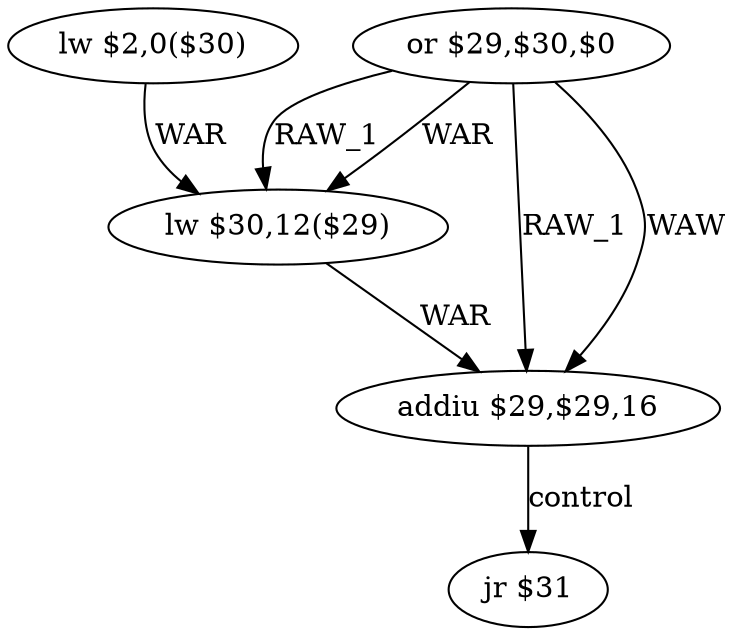 digraph G1 {
node [shape = ellipse];
i0 [label = "lw $2,0($30)"] ;
i0 ->  i2 [label= "WAR"];
i2 [label = "lw $30,12($29)"] ;
i2 ->  i3 [label= "WAR"];
i3 [label = "addiu $29,$29,16"] ;
i3 ->  i4 [label= "control"];
i4 [label = "jr $31"] ;
i1 [label = "or $29,$30,$0"] ;
i1 ->  i2 [label= "RAW_1"];
i1 ->  i2 [label= "WAR"];
i1 ->  i3 [label= "RAW_1"];
i1 ->  i3 [label= "WAW"];
}
